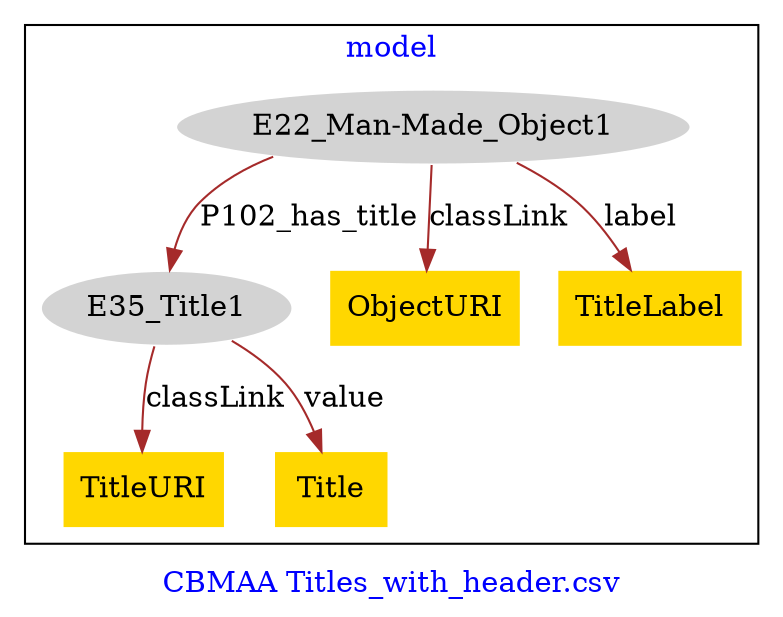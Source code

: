 digraph n0 {
fontcolor="blue"
remincross="true"
label="CBMAA Titles_with_header.csv"
subgraph cluster {
label="model"
n2[style="filled",color="white",fillcolor="lightgray",label="E22_Man-Made_Object1"];
n3[style="filled",color="white",fillcolor="lightgray",label="E35_Title1"];
n4[shape="plaintext",style="filled",fillcolor="gold",label="TitleURI"];
n5[shape="plaintext",style="filled",fillcolor="gold",label="ObjectURI"];
n6[shape="plaintext",style="filled",fillcolor="gold",label="TitleLabel"];
n7[shape="plaintext",style="filled",fillcolor="gold",label="Title"];
}
n2 -> n3[color="brown",fontcolor="black",label="P102_has_title"]
n3 -> n4[color="brown",fontcolor="black",label="classLink"]
n2 -> n5[color="brown",fontcolor="black",label="classLink"]
n2 -> n6[color="brown",fontcolor="black",label="label"]
n3 -> n7[color="brown",fontcolor="black",label="value"]
}
